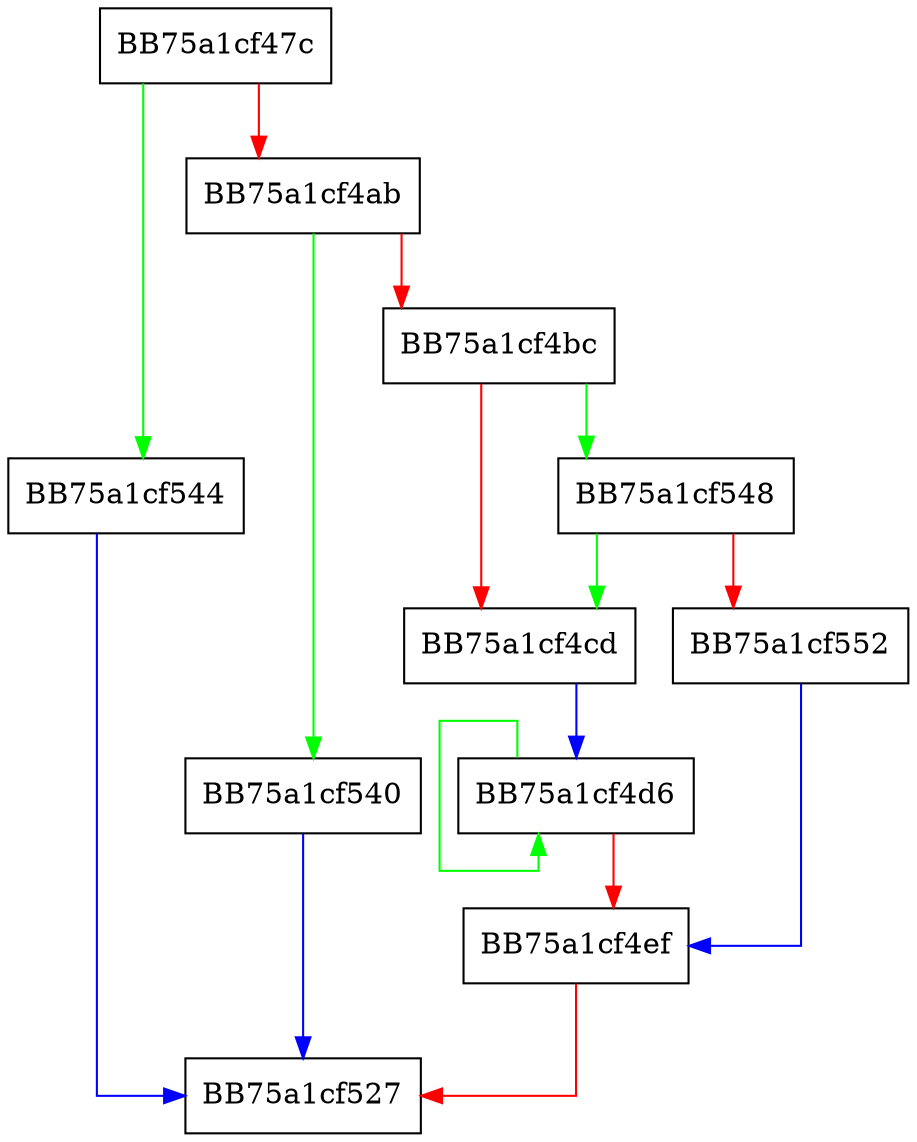 digraph triggerShortStrEvent {
  node [shape="box"];
  graph [splines=ortho];
  BB75a1cf47c -> BB75a1cf544 [color="green"];
  BB75a1cf47c -> BB75a1cf4ab [color="red"];
  BB75a1cf4ab -> BB75a1cf540 [color="green"];
  BB75a1cf4ab -> BB75a1cf4bc [color="red"];
  BB75a1cf4bc -> BB75a1cf548 [color="green"];
  BB75a1cf4bc -> BB75a1cf4cd [color="red"];
  BB75a1cf4cd -> BB75a1cf4d6 [color="blue"];
  BB75a1cf4d6 -> BB75a1cf4d6 [color="green"];
  BB75a1cf4d6 -> BB75a1cf4ef [color="red"];
  BB75a1cf4ef -> BB75a1cf527 [color="red"];
  BB75a1cf540 -> BB75a1cf527 [color="blue"];
  BB75a1cf544 -> BB75a1cf527 [color="blue"];
  BB75a1cf548 -> BB75a1cf4cd [color="green"];
  BB75a1cf548 -> BB75a1cf552 [color="red"];
  BB75a1cf552 -> BB75a1cf4ef [color="blue"];
}